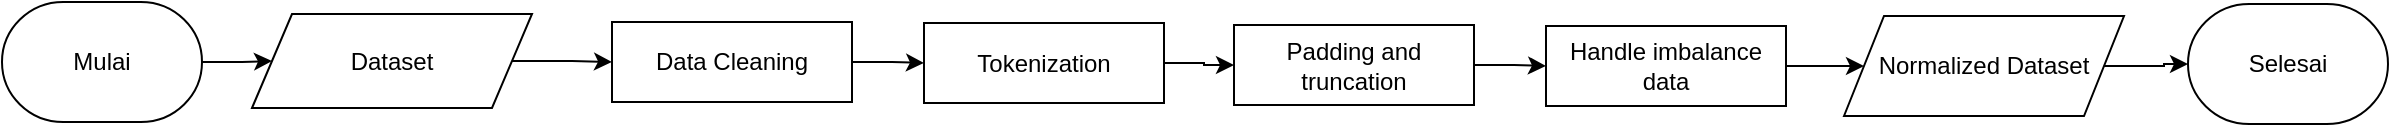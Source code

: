 <mxfile version="24.4.8" type="github">
  <diagram name="Page-1" id="6F5gO69ql-gFi3o_HPh0">
    <mxGraphModel dx="2250" dy="753" grid="1" gridSize="10" guides="1" tooltips="1" connect="1" arrows="1" fold="1" page="1" pageScale="1" pageWidth="850" pageHeight="1100" math="0" shadow="0">
      <root>
        <mxCell id="0" />
        <mxCell id="1" parent="0" />
        <mxCell id="WN4V7itdwWJBg9gGsL8r-2" value="Selesai" style="fixedSize=1;html=1;shape=mxgraph.flowchart.terminator;whiteSpace=wrap;" parent="1" vertex="1">
          <mxGeometry x="278" y="64" width="100" height="60" as="geometry" />
        </mxCell>
        <mxCell id="nPtBshuYc2UyCf0H4S5G-3" value="" style="edgeStyle=orthogonalEdgeStyle;rounded=0;orthogonalLoop=1;jettySize=auto;html=1;" edge="1" parent="1" source="WN4V7itdwWJBg9gGsL8r-3" target="WN4V7itdwWJBg9gGsL8r-4">
          <mxGeometry relative="1" as="geometry" />
        </mxCell>
        <mxCell id="WN4V7itdwWJBg9gGsL8r-3" value="Da&lt;span style=&quot;color: rgba(0, 0, 0, 0); font-family: monospace; font-size: 0px; text-align: start; text-wrap: nowrap;&quot;&gt;%3CmxGraphModel%3E%3Croot%3E%3CmxCell%20id%3D%220%22%2F%3E%3CmxCell%20id%3D%221%22%20parent%3D%220%22%2F%3E%3CmxCell%20id%3D%222%22%20value%3D%22Selesai%22%20style%3D%22fixedSize%3D1%3Bhtml%3D1%3Bshape%3Dmxgraph.flowchart.terminator%3BwhiteSpace%3Dwrap%3B%22%20vertex%3D%221%22%20parent%3D%221%22%3E%3CmxGeometry%20x%3D%22-333%22%20y%3D%22135.5%22%20width%3D%22110%22%20height%3D%2263%22%20as%3D%22geometry%22%2F%3E%3C%2FmxCell%3E%3C%2Froot%3E%3C%2FmxGraphModel%3E&lt;/span&gt;ta Cleaning" style="rounded=0;whiteSpace=wrap;html=1;" parent="1" vertex="1">
          <mxGeometry x="-510" y="73" width="120" height="40" as="geometry" />
        </mxCell>
        <mxCell id="nPtBshuYc2UyCf0H4S5G-5" value="" style="edgeStyle=orthogonalEdgeStyle;rounded=0;orthogonalLoop=1;jettySize=auto;html=1;" edge="1" parent="1" source="WN4V7itdwWJBg9gGsL8r-4" target="WN4V7itdwWJBg9gGsL8r-5">
          <mxGeometry relative="1" as="geometry" />
        </mxCell>
        <mxCell id="WN4V7itdwWJBg9gGsL8r-4" value="Tokenization" style="rounded=0;whiteSpace=wrap;html=1;" parent="1" vertex="1">
          <mxGeometry x="-354" y="73.5" width="120" height="40" as="geometry" />
        </mxCell>
        <mxCell id="nPtBshuYc2UyCf0H4S5G-6" value="" style="edgeStyle=orthogonalEdgeStyle;rounded=0;orthogonalLoop=1;jettySize=auto;html=1;" edge="1" parent="1" source="WN4V7itdwWJBg9gGsL8r-5" target="WN4V7itdwWJBg9gGsL8r-6">
          <mxGeometry relative="1" as="geometry" />
        </mxCell>
        <mxCell id="WN4V7itdwWJBg9gGsL8r-5" value="Padding and truncation" style="rounded=0;whiteSpace=wrap;html=1;" parent="1" vertex="1">
          <mxGeometry x="-199" y="74.5" width="120" height="40" as="geometry" />
        </mxCell>
        <mxCell id="nPtBshuYc2UyCf0H4S5G-7" value="" style="edgeStyle=orthogonalEdgeStyle;rounded=0;orthogonalLoop=1;jettySize=auto;html=1;" edge="1" parent="1" source="WN4V7itdwWJBg9gGsL8r-6" target="WN4V7itdwWJBg9gGsL8r-39">
          <mxGeometry relative="1" as="geometry" />
        </mxCell>
        <mxCell id="WN4V7itdwWJBg9gGsL8r-6" value="Handle imbalance data" style="rounded=0;whiteSpace=wrap;html=1;" parent="1" vertex="1">
          <mxGeometry x="-43" y="75" width="120" height="40" as="geometry" />
        </mxCell>
        <mxCell id="nPtBshuYc2UyCf0H4S5G-2" value="" style="edgeStyle=orthogonalEdgeStyle;rounded=0;orthogonalLoop=1;jettySize=auto;html=1;" edge="1" parent="1" source="WN4V7itdwWJBg9gGsL8r-31" target="WN4V7itdwWJBg9gGsL8r-3">
          <mxGeometry relative="1" as="geometry" />
        </mxCell>
        <mxCell id="WN4V7itdwWJBg9gGsL8r-31" value="Dataset" style="shape=parallelogram;perimeter=parallelogramPerimeter;whiteSpace=wrap;html=1;fixedSize=1;" parent="1" vertex="1">
          <mxGeometry x="-690" y="69" width="140" height="47" as="geometry" />
        </mxCell>
        <mxCell id="nPtBshuYc2UyCf0H4S5G-1" value="" style="edgeStyle=orthogonalEdgeStyle;rounded=0;orthogonalLoop=1;jettySize=auto;html=1;" edge="1" parent="1" source="WN4V7itdwWJBg9gGsL8r-34" target="WN4V7itdwWJBg9gGsL8r-31">
          <mxGeometry relative="1" as="geometry" />
        </mxCell>
        <mxCell id="WN4V7itdwWJBg9gGsL8r-34" value="Mulai" style="fixedSize=1;html=1;shape=mxgraph.flowchart.terminator;whiteSpace=wrap;" parent="1" vertex="1">
          <mxGeometry x="-815" y="63" width="100" height="60" as="geometry" />
        </mxCell>
        <mxCell id="nPtBshuYc2UyCf0H4S5G-8" value="" style="edgeStyle=orthogonalEdgeStyle;rounded=0;orthogonalLoop=1;jettySize=auto;html=1;" edge="1" parent="1" source="WN4V7itdwWJBg9gGsL8r-39" target="WN4V7itdwWJBg9gGsL8r-2">
          <mxGeometry relative="1" as="geometry" />
        </mxCell>
        <mxCell id="WN4V7itdwWJBg9gGsL8r-39" value="Normalized Dataset" style="shape=parallelogram;perimeter=parallelogramPerimeter;whiteSpace=wrap;html=1;fixedSize=1;" parent="1" vertex="1">
          <mxGeometry x="106" y="70" width="140" height="50" as="geometry" />
        </mxCell>
        <mxCell id="nPtBshuYc2UyCf0H4S5G-4" style="edgeStyle=orthogonalEdgeStyle;rounded=0;orthogonalLoop=1;jettySize=auto;html=1;exitX=0.5;exitY=1;exitDx=0;exitDy=0;" edge="1" parent="1" source="WN4V7itdwWJBg9gGsL8r-5" target="WN4V7itdwWJBg9gGsL8r-5">
          <mxGeometry relative="1" as="geometry" />
        </mxCell>
      </root>
    </mxGraphModel>
  </diagram>
</mxfile>
